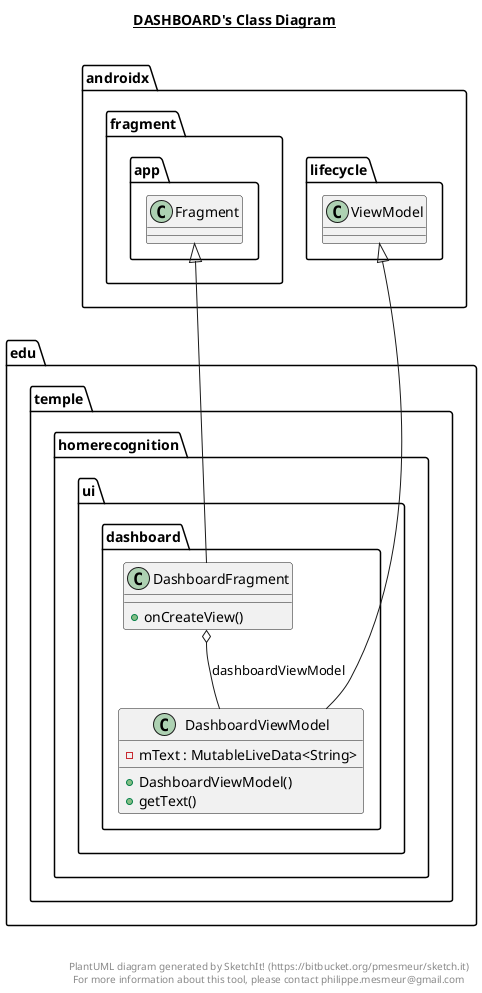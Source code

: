 @startuml

title __DASHBOARD's Class Diagram__\n

  namespace edu.temple.homerecognition {
    namespace ui.dashboard {
      class edu.temple.homerecognition.ui.dashboard.DashboardFragment {
          + onCreateView()
      }
    }
  }
  

  namespace edu.temple.homerecognition {
    namespace ui.dashboard {
      class edu.temple.homerecognition.ui.dashboard.DashboardViewModel {
          - mText : MutableLiveData<String>
          + DashboardViewModel()
          + getText()
      }
    }
  }
  

  edu.temple.homerecognition.ui.dashboard.DashboardFragment -up-|> androidx.fragment.app.Fragment
  edu.temple.homerecognition.ui.dashboard.DashboardFragment o-- edu.temple.homerecognition.ui.dashboard.DashboardViewModel : dashboardViewModel
  edu.temple.homerecognition.ui.dashboard.DashboardViewModel -up-|> androidx.lifecycle.ViewModel


right footer


PlantUML diagram generated by SketchIt! (https://bitbucket.org/pmesmeur/sketch.it)
For more information about this tool, please contact philippe.mesmeur@gmail.com
endfooter

@enduml
